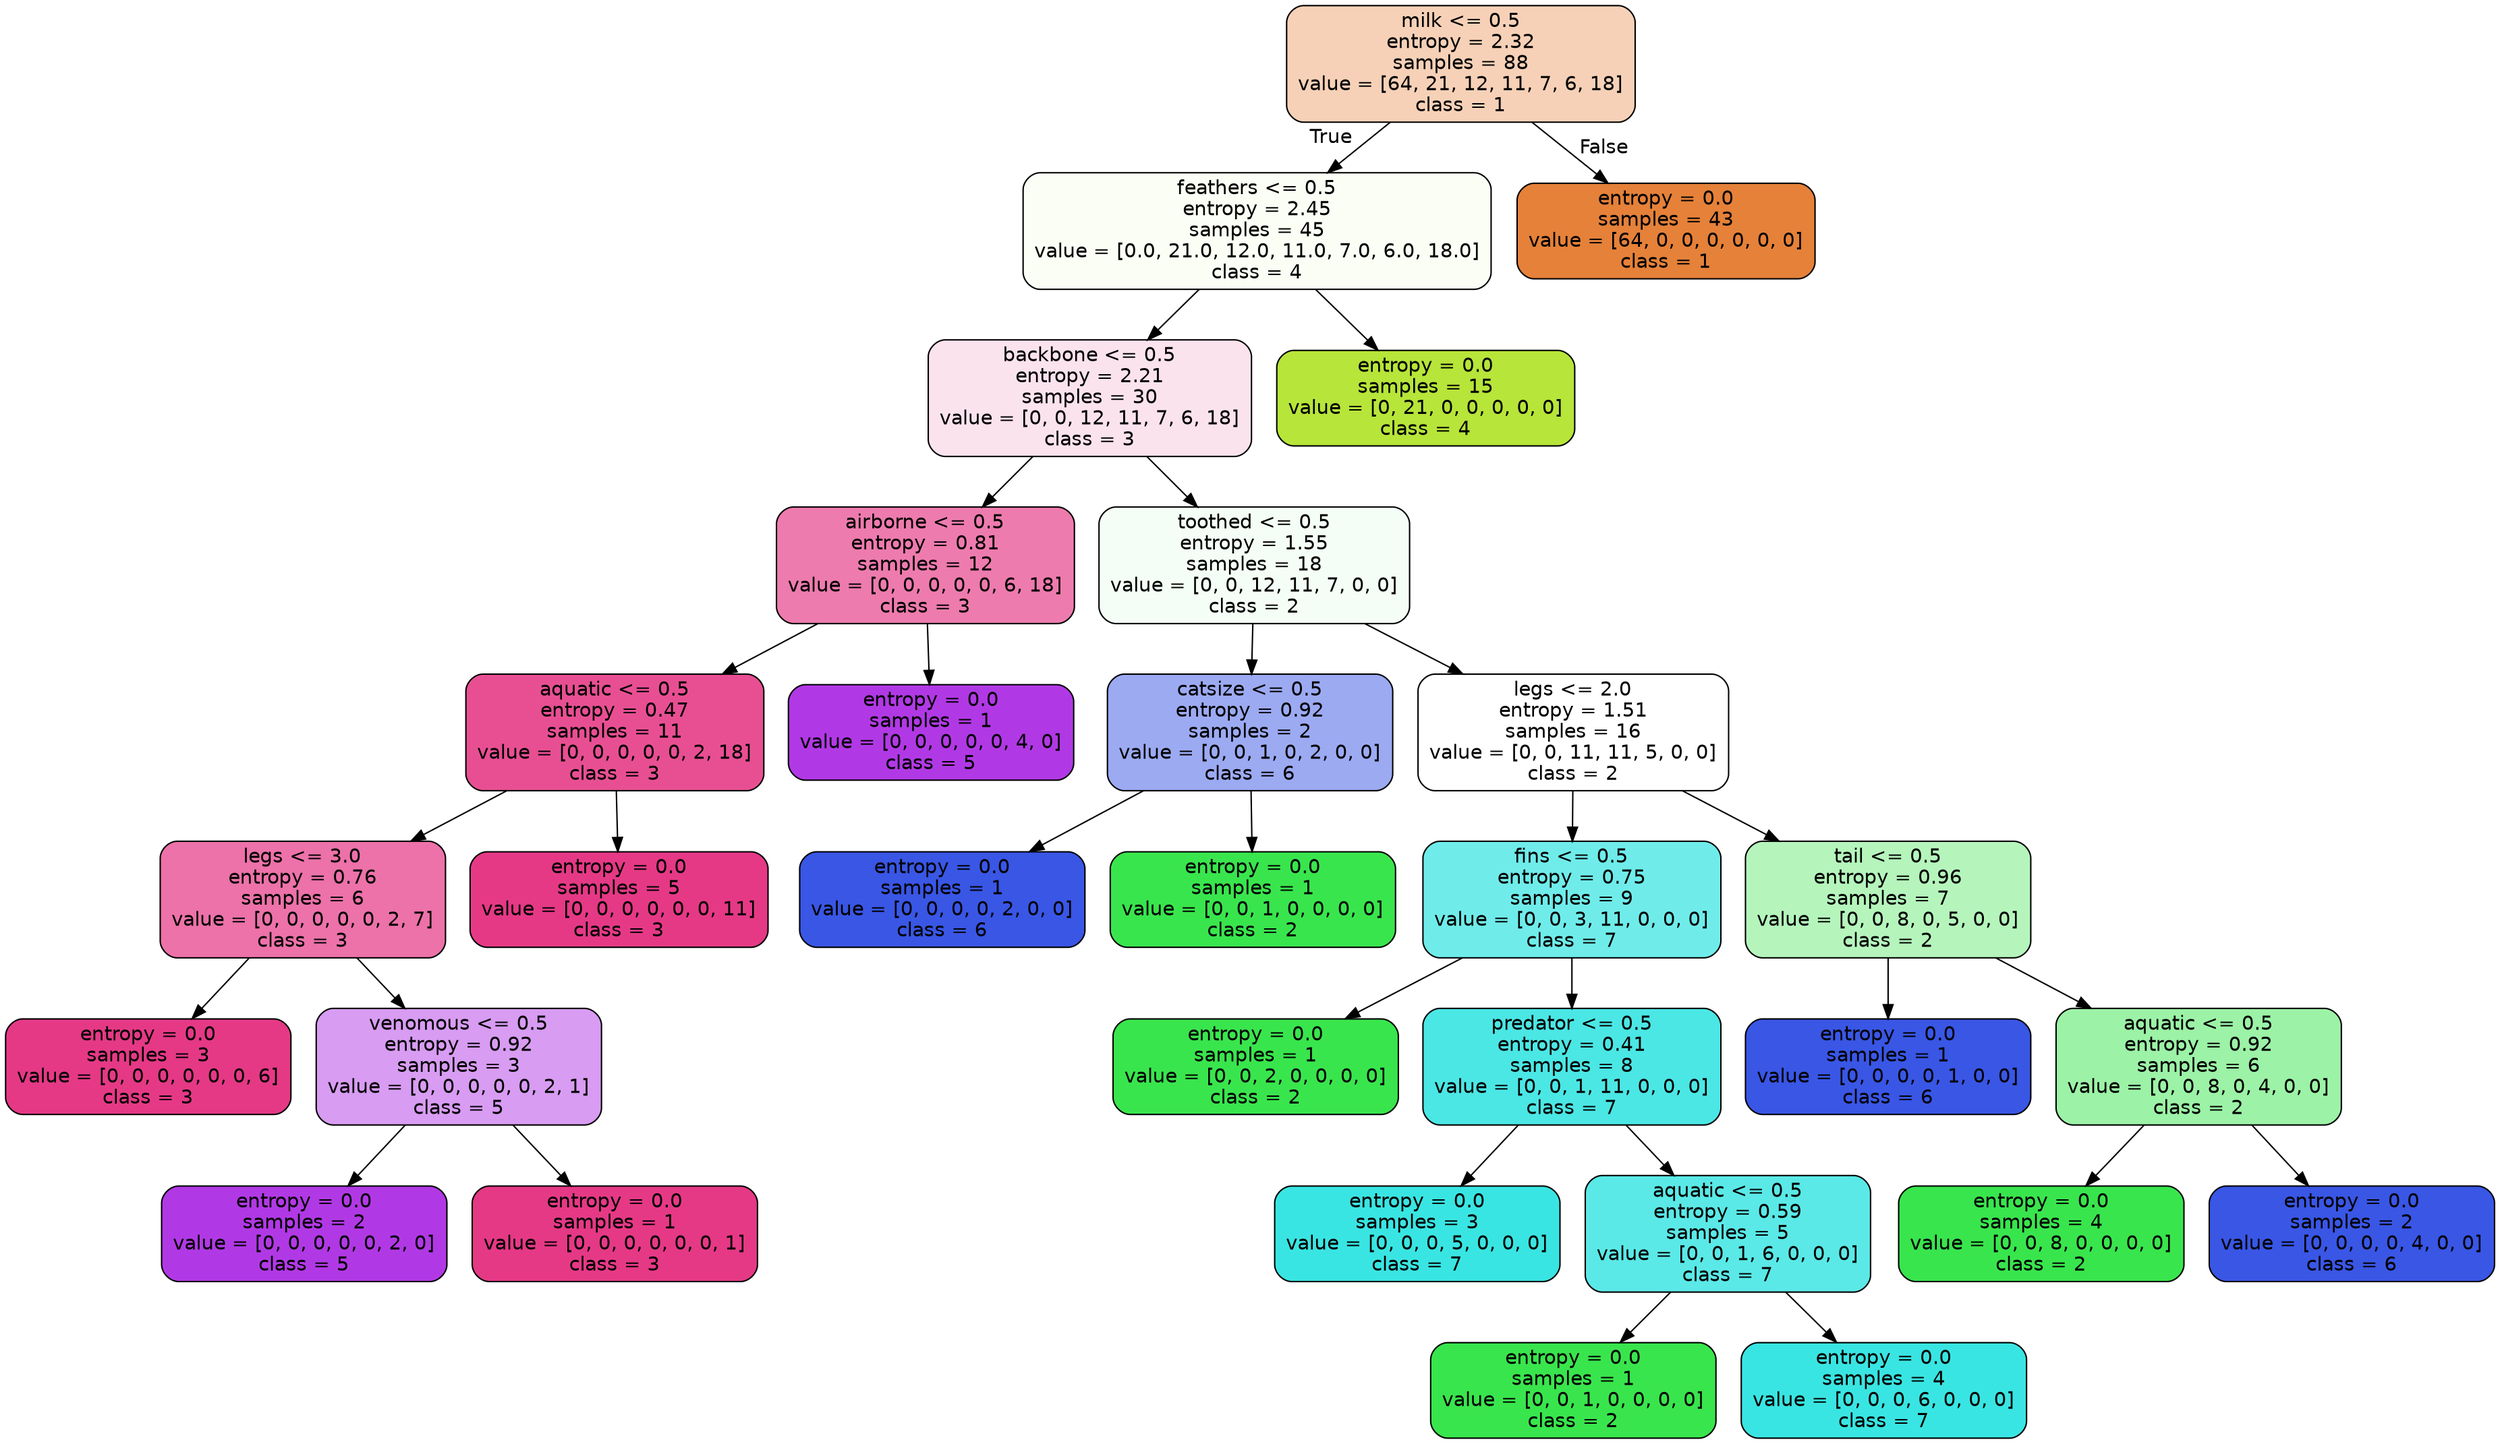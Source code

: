 digraph Tree {
node [shape=box, style="filled, rounded", color="black", fontname="helvetica"] ;
edge [fontname="helvetica"] ;
0 [label="milk <= 0.5\nentropy = 2.32\nsamples = 88\nvalue = [64, 21, 12, 11, 7, 6, 18]\nclass = 1", fillcolor="#f6d1b7"] ;
1 [label="feathers <= 0.5\nentropy = 2.45\nsamples = 45\nvalue = [0.0, 21.0, 12.0, 11.0, 7.0, 6.0, 18.0]\nclass = 4", fillcolor="#fbfef5"] ;
0 -> 1 [labeldistance=2.5, labelangle=45, headlabel="True"] ;
2 [label="backbone <= 0.5\nentropy = 2.21\nsamples = 30\nvalue = [0, 0, 12, 11, 7, 6, 18]\nclass = 3", fillcolor="#fbe3ee"] ;
1 -> 2 ;
3 [label="airborne <= 0.5\nentropy = 0.81\nsamples = 12\nvalue = [0, 0, 0, 0, 0, 6, 18]\nclass = 3", fillcolor="#ee7bae"] ;
2 -> 3 ;
4 [label="aquatic <= 0.5\nentropy = 0.47\nsamples = 11\nvalue = [0, 0, 0, 0, 0, 2, 18]\nclass = 3", fillcolor="#e84f93"] ;
3 -> 4 ;
5 [label="legs <= 3.0\nentropy = 0.76\nsamples = 6\nvalue = [0, 0, 0, 0, 0, 2, 7]\nclass = 3", fillcolor="#ec72a9"] ;
4 -> 5 ;
6 [label="entropy = 0.0\nsamples = 3\nvalue = [0, 0, 0, 0, 0, 0, 6]\nclass = 3", fillcolor="#e53986"] ;
5 -> 6 ;
7 [label="venomous <= 0.5\nentropy = 0.92\nsamples = 3\nvalue = [0, 0, 0, 0, 0, 2, 1]\nclass = 5", fillcolor="#d89cf2"] ;
5 -> 7 ;
8 [label="entropy = 0.0\nsamples = 2\nvalue = [0, 0, 0, 0, 0, 2, 0]\nclass = 5", fillcolor="#b139e5"] ;
7 -> 8 ;
9 [label="entropy = 0.0\nsamples = 1\nvalue = [0, 0, 0, 0, 0, 0, 1]\nclass = 3", fillcolor="#e53986"] ;
7 -> 9 ;
10 [label="entropy = 0.0\nsamples = 5\nvalue = [0, 0, 0, 0, 0, 0, 11]\nclass = 3", fillcolor="#e53986"] ;
4 -> 10 ;
11 [label="entropy = 0.0\nsamples = 1\nvalue = [0, 0, 0, 0, 0, 4, 0]\nclass = 5", fillcolor="#b139e5"] ;
3 -> 11 ;
12 [label="toothed <= 0.5\nentropy = 1.55\nsamples = 18\nvalue = [0, 0, 12, 11, 7, 0, 0]\nclass = 2", fillcolor="#f5fef6"] ;
2 -> 12 ;
13 [label="catsize <= 0.5\nentropy = 0.92\nsamples = 2\nvalue = [0, 0, 1, 0, 2, 0, 0]\nclass = 6", fillcolor="#9caaf2"] ;
12 -> 13 ;
14 [label="entropy = 0.0\nsamples = 1\nvalue = [0, 0, 0, 0, 2, 0, 0]\nclass = 6", fillcolor="#3956e5"] ;
13 -> 14 ;
15 [label="entropy = 0.0\nsamples = 1\nvalue = [0, 0, 1, 0, 0, 0, 0]\nclass = 2", fillcolor="#39e54d"] ;
13 -> 15 ;
16 [label="legs <= 2.0\nentropy = 1.51\nsamples = 16\nvalue = [0, 0, 11, 11, 5, 0, 0]\nclass = 2", fillcolor="#ffffff"] ;
12 -> 16 ;
17 [label="fins <= 0.5\nentropy = 0.75\nsamples = 9\nvalue = [0, 0, 3, 11, 0, 0, 0]\nclass = 7", fillcolor="#6fecea"] ;
16 -> 17 ;
18 [label="entropy = 0.0\nsamples = 1\nvalue = [0, 0, 2, 0, 0, 0, 0]\nclass = 2", fillcolor="#39e54d"] ;
17 -> 18 ;
19 [label="predator <= 0.5\nentropy = 0.41\nsamples = 8\nvalue = [0, 0, 1, 11, 0, 0, 0]\nclass = 7", fillcolor="#4be7e5"] ;
17 -> 19 ;
20 [label="entropy = 0.0\nsamples = 3\nvalue = [0, 0, 0, 5, 0, 0, 0]\nclass = 7", fillcolor="#39e5e2"] ;
19 -> 20 ;
21 [label="aquatic <= 0.5\nentropy = 0.59\nsamples = 5\nvalue = [0, 0, 1, 6, 0, 0, 0]\nclass = 7", fillcolor="#5ae9e7"] ;
19 -> 21 ;
22 [label="entropy = 0.0\nsamples = 1\nvalue = [0, 0, 1, 0, 0, 0, 0]\nclass = 2", fillcolor="#39e54d"] ;
21 -> 22 ;
23 [label="entropy = 0.0\nsamples = 4\nvalue = [0, 0, 0, 6, 0, 0, 0]\nclass = 7", fillcolor="#39e5e2"] ;
21 -> 23 ;
24 [label="tail <= 0.5\nentropy = 0.96\nsamples = 7\nvalue = [0, 0, 8, 0, 5, 0, 0]\nclass = 2", fillcolor="#b5f5bc"] ;
16 -> 24 ;
25 [label="entropy = 0.0\nsamples = 1\nvalue = [0, 0, 0, 0, 1, 0, 0]\nclass = 6", fillcolor="#3956e5"] ;
24 -> 25 ;
26 [label="aquatic <= 0.5\nentropy = 0.92\nsamples = 6\nvalue = [0, 0, 8, 0, 4, 0, 0]\nclass = 2", fillcolor="#9cf2a6"] ;
24 -> 26 ;
27 [label="entropy = 0.0\nsamples = 4\nvalue = [0, 0, 8, 0, 0, 0, 0]\nclass = 2", fillcolor="#39e54d"] ;
26 -> 27 ;
28 [label="entropy = 0.0\nsamples = 2\nvalue = [0, 0, 0, 0, 4, 0, 0]\nclass = 6", fillcolor="#3956e5"] ;
26 -> 28 ;
29 [label="entropy = 0.0\nsamples = 15\nvalue = [0, 21, 0, 0, 0, 0, 0]\nclass = 4", fillcolor="#b7e539"] ;
1 -> 29 ;
30 [label="entropy = 0.0\nsamples = 43\nvalue = [64, 0, 0, 0, 0, 0, 0]\nclass = 1", fillcolor="#e58139"] ;
0 -> 30 [labeldistance=2.5, labelangle=-45, headlabel="False"] ;
}